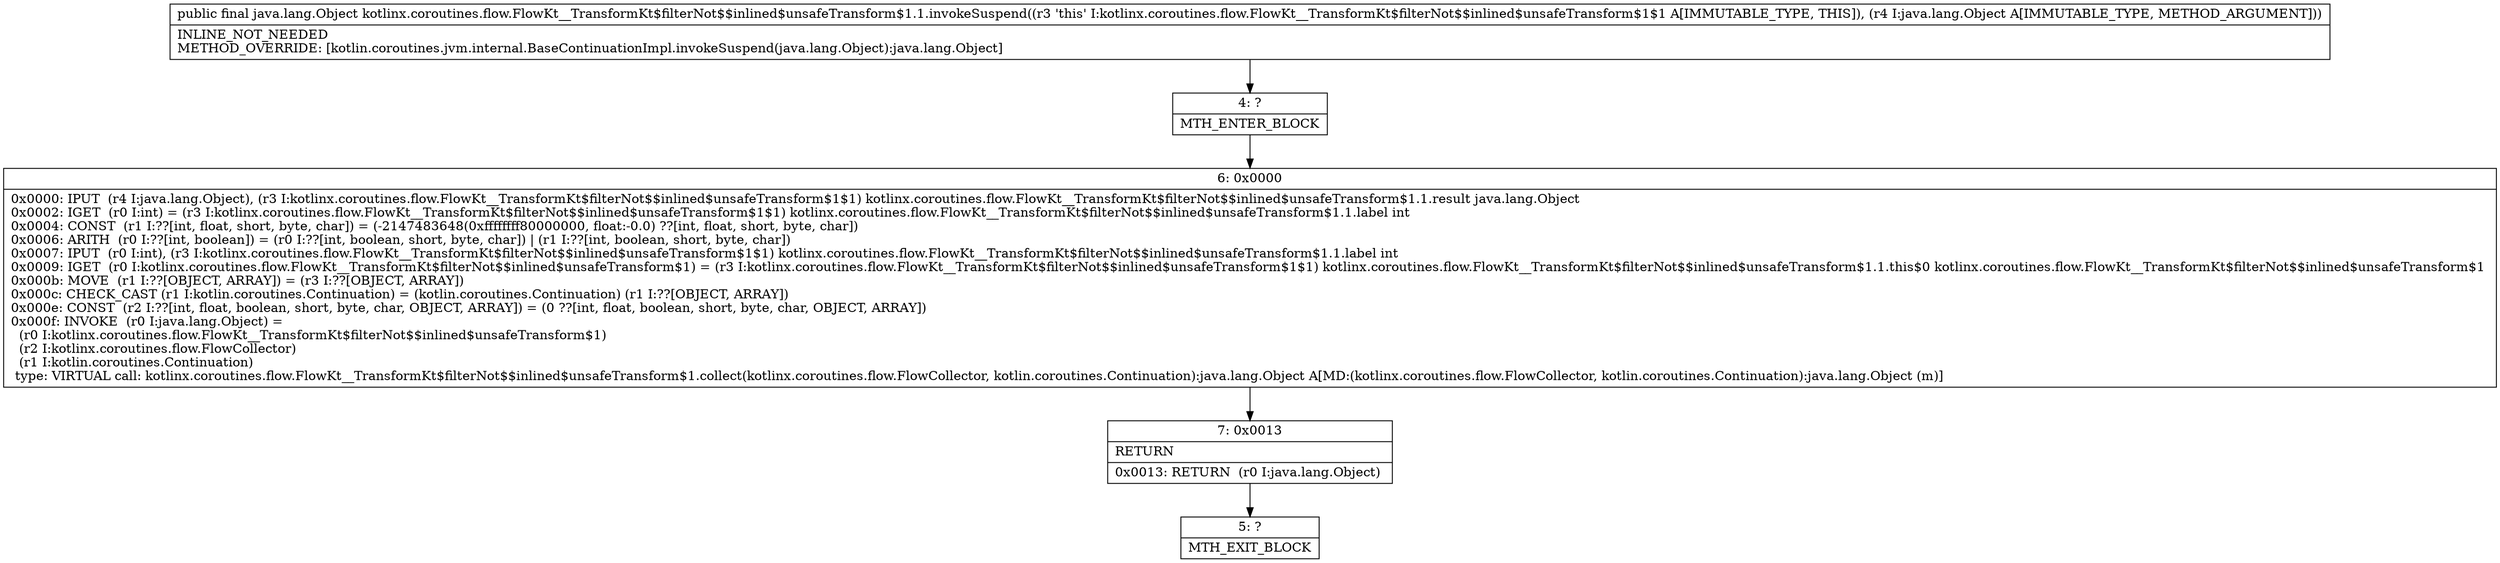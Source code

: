 digraph "CFG forkotlinx.coroutines.flow.FlowKt__TransformKt$filterNot$$inlined$unsafeTransform$1.1.invokeSuspend(Ljava\/lang\/Object;)Ljava\/lang\/Object;" {
Node_4 [shape=record,label="{4\:\ ?|MTH_ENTER_BLOCK\l}"];
Node_6 [shape=record,label="{6\:\ 0x0000|0x0000: IPUT  (r4 I:java.lang.Object), (r3 I:kotlinx.coroutines.flow.FlowKt__TransformKt$filterNot$$inlined$unsafeTransform$1$1) kotlinx.coroutines.flow.FlowKt__TransformKt$filterNot$$inlined$unsafeTransform$1.1.result java.lang.Object \l0x0002: IGET  (r0 I:int) = (r3 I:kotlinx.coroutines.flow.FlowKt__TransformKt$filterNot$$inlined$unsafeTransform$1$1) kotlinx.coroutines.flow.FlowKt__TransformKt$filterNot$$inlined$unsafeTransform$1.1.label int \l0x0004: CONST  (r1 I:??[int, float, short, byte, char]) = (\-2147483648(0xffffffff80000000, float:\-0.0) ??[int, float, short, byte, char]) \l0x0006: ARITH  (r0 I:??[int, boolean]) = (r0 I:??[int, boolean, short, byte, char]) \| (r1 I:??[int, boolean, short, byte, char]) \l0x0007: IPUT  (r0 I:int), (r3 I:kotlinx.coroutines.flow.FlowKt__TransformKt$filterNot$$inlined$unsafeTransform$1$1) kotlinx.coroutines.flow.FlowKt__TransformKt$filterNot$$inlined$unsafeTransform$1.1.label int \l0x0009: IGET  (r0 I:kotlinx.coroutines.flow.FlowKt__TransformKt$filterNot$$inlined$unsafeTransform$1) = (r3 I:kotlinx.coroutines.flow.FlowKt__TransformKt$filterNot$$inlined$unsafeTransform$1$1) kotlinx.coroutines.flow.FlowKt__TransformKt$filterNot$$inlined$unsafeTransform$1.1.this$0 kotlinx.coroutines.flow.FlowKt__TransformKt$filterNot$$inlined$unsafeTransform$1 \l0x000b: MOVE  (r1 I:??[OBJECT, ARRAY]) = (r3 I:??[OBJECT, ARRAY]) \l0x000c: CHECK_CAST (r1 I:kotlin.coroutines.Continuation) = (kotlin.coroutines.Continuation) (r1 I:??[OBJECT, ARRAY]) \l0x000e: CONST  (r2 I:??[int, float, boolean, short, byte, char, OBJECT, ARRAY]) = (0 ??[int, float, boolean, short, byte, char, OBJECT, ARRAY]) \l0x000f: INVOKE  (r0 I:java.lang.Object) = \l  (r0 I:kotlinx.coroutines.flow.FlowKt__TransformKt$filterNot$$inlined$unsafeTransform$1)\l  (r2 I:kotlinx.coroutines.flow.FlowCollector)\l  (r1 I:kotlin.coroutines.Continuation)\l type: VIRTUAL call: kotlinx.coroutines.flow.FlowKt__TransformKt$filterNot$$inlined$unsafeTransform$1.collect(kotlinx.coroutines.flow.FlowCollector, kotlin.coroutines.Continuation):java.lang.Object A[MD:(kotlinx.coroutines.flow.FlowCollector, kotlin.coroutines.Continuation):java.lang.Object (m)]\l}"];
Node_7 [shape=record,label="{7\:\ 0x0013|RETURN\l|0x0013: RETURN  (r0 I:java.lang.Object) \l}"];
Node_5 [shape=record,label="{5\:\ ?|MTH_EXIT_BLOCK\l}"];
MethodNode[shape=record,label="{public final java.lang.Object kotlinx.coroutines.flow.FlowKt__TransformKt$filterNot$$inlined$unsafeTransform$1.1.invokeSuspend((r3 'this' I:kotlinx.coroutines.flow.FlowKt__TransformKt$filterNot$$inlined$unsafeTransform$1$1 A[IMMUTABLE_TYPE, THIS]), (r4 I:java.lang.Object A[IMMUTABLE_TYPE, METHOD_ARGUMENT]))  | INLINE_NOT_NEEDED\lMETHOD_OVERRIDE: [kotlin.coroutines.jvm.internal.BaseContinuationImpl.invokeSuspend(java.lang.Object):java.lang.Object]\l}"];
MethodNode -> Node_4;Node_4 -> Node_6;
Node_6 -> Node_7;
Node_7 -> Node_5;
}

